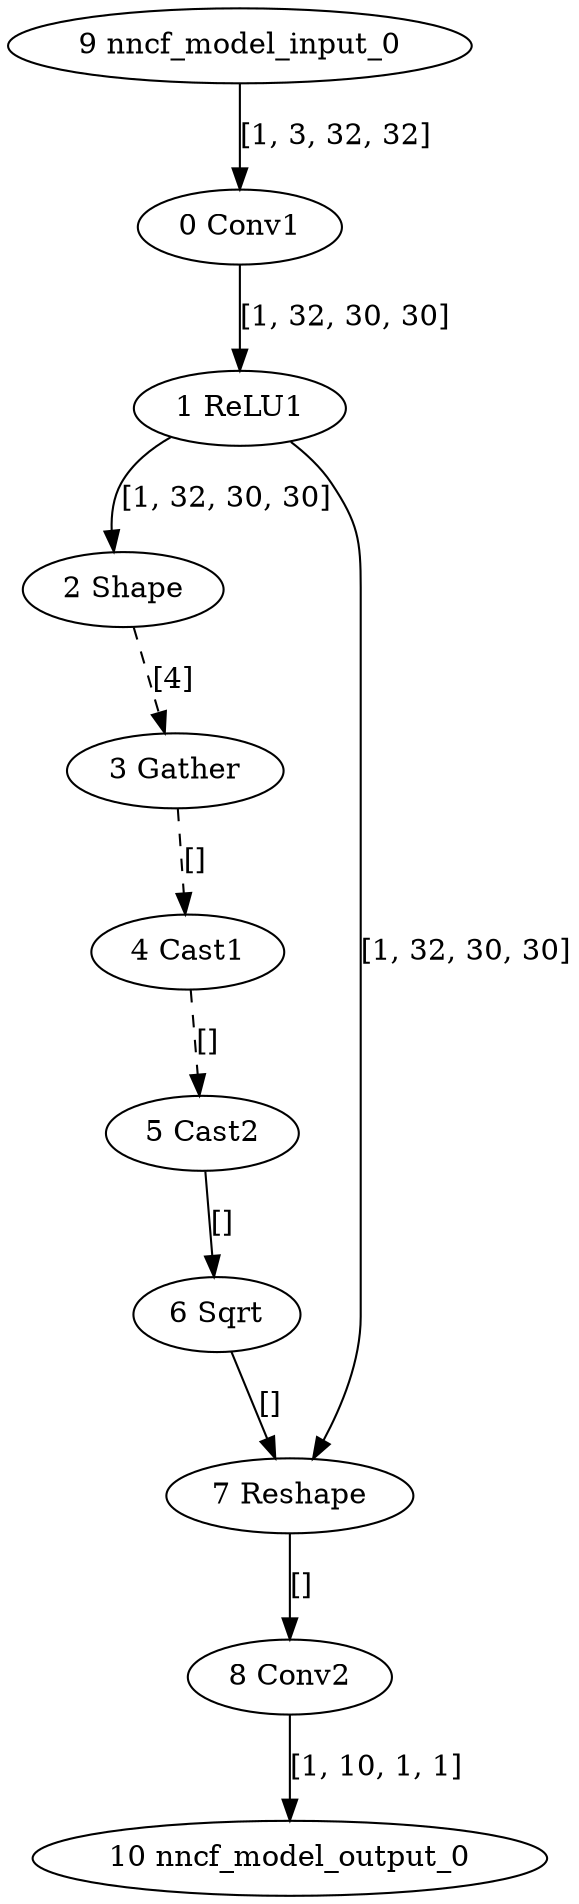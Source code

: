 strict digraph  {
"0 Conv1" [id=0, type=Conv];
"1 ReLU1" [id=1, type=Relu];
"2 Shape" [id=2, type=Shape];
"3 Gather" [id=3, type=Gather];
"4 Cast1" [id=4, type=Cast];
"5 Cast2" [id=5, type=Cast];
"6 Sqrt" [id=6, type=Sqrt];
"7 Reshape" [id=7, type=Reshape];
"8 Conv2" [id=8, type=Conv];
"9 nncf_model_input_0" [id=9, type=nncf_model_input];
"10 nncf_model_output_0" [id=10, type=nncf_model_output];
"0 Conv1" -> "1 ReLU1"  [label="[1, 32, 30, 30]", style=solid];
"1 ReLU1" -> "2 Shape"  [label="[1, 32, 30, 30]", style=solid];
"1 ReLU1" -> "7 Reshape"  [label="[1, 32, 30, 30]", style=solid];
"2 Shape" -> "3 Gather"  [label="[4]", style=dashed];
"3 Gather" -> "4 Cast1"  [label="[]", style=dashed];
"4 Cast1" -> "5 Cast2"  [label="[]", style=dashed];
"5 Cast2" -> "6 Sqrt"  [label="[]", style=solid];
"6 Sqrt" -> "7 Reshape"  [label="[]", style=solid];
"7 Reshape" -> "8 Conv2"  [label="[]", style=solid];
"8 Conv2" -> "10 nncf_model_output_0"  [label="[1, 10, 1, 1]", style=solid];
"9 nncf_model_input_0" -> "0 Conv1"  [label="[1, 3, 32, 32]", style=solid];
}
